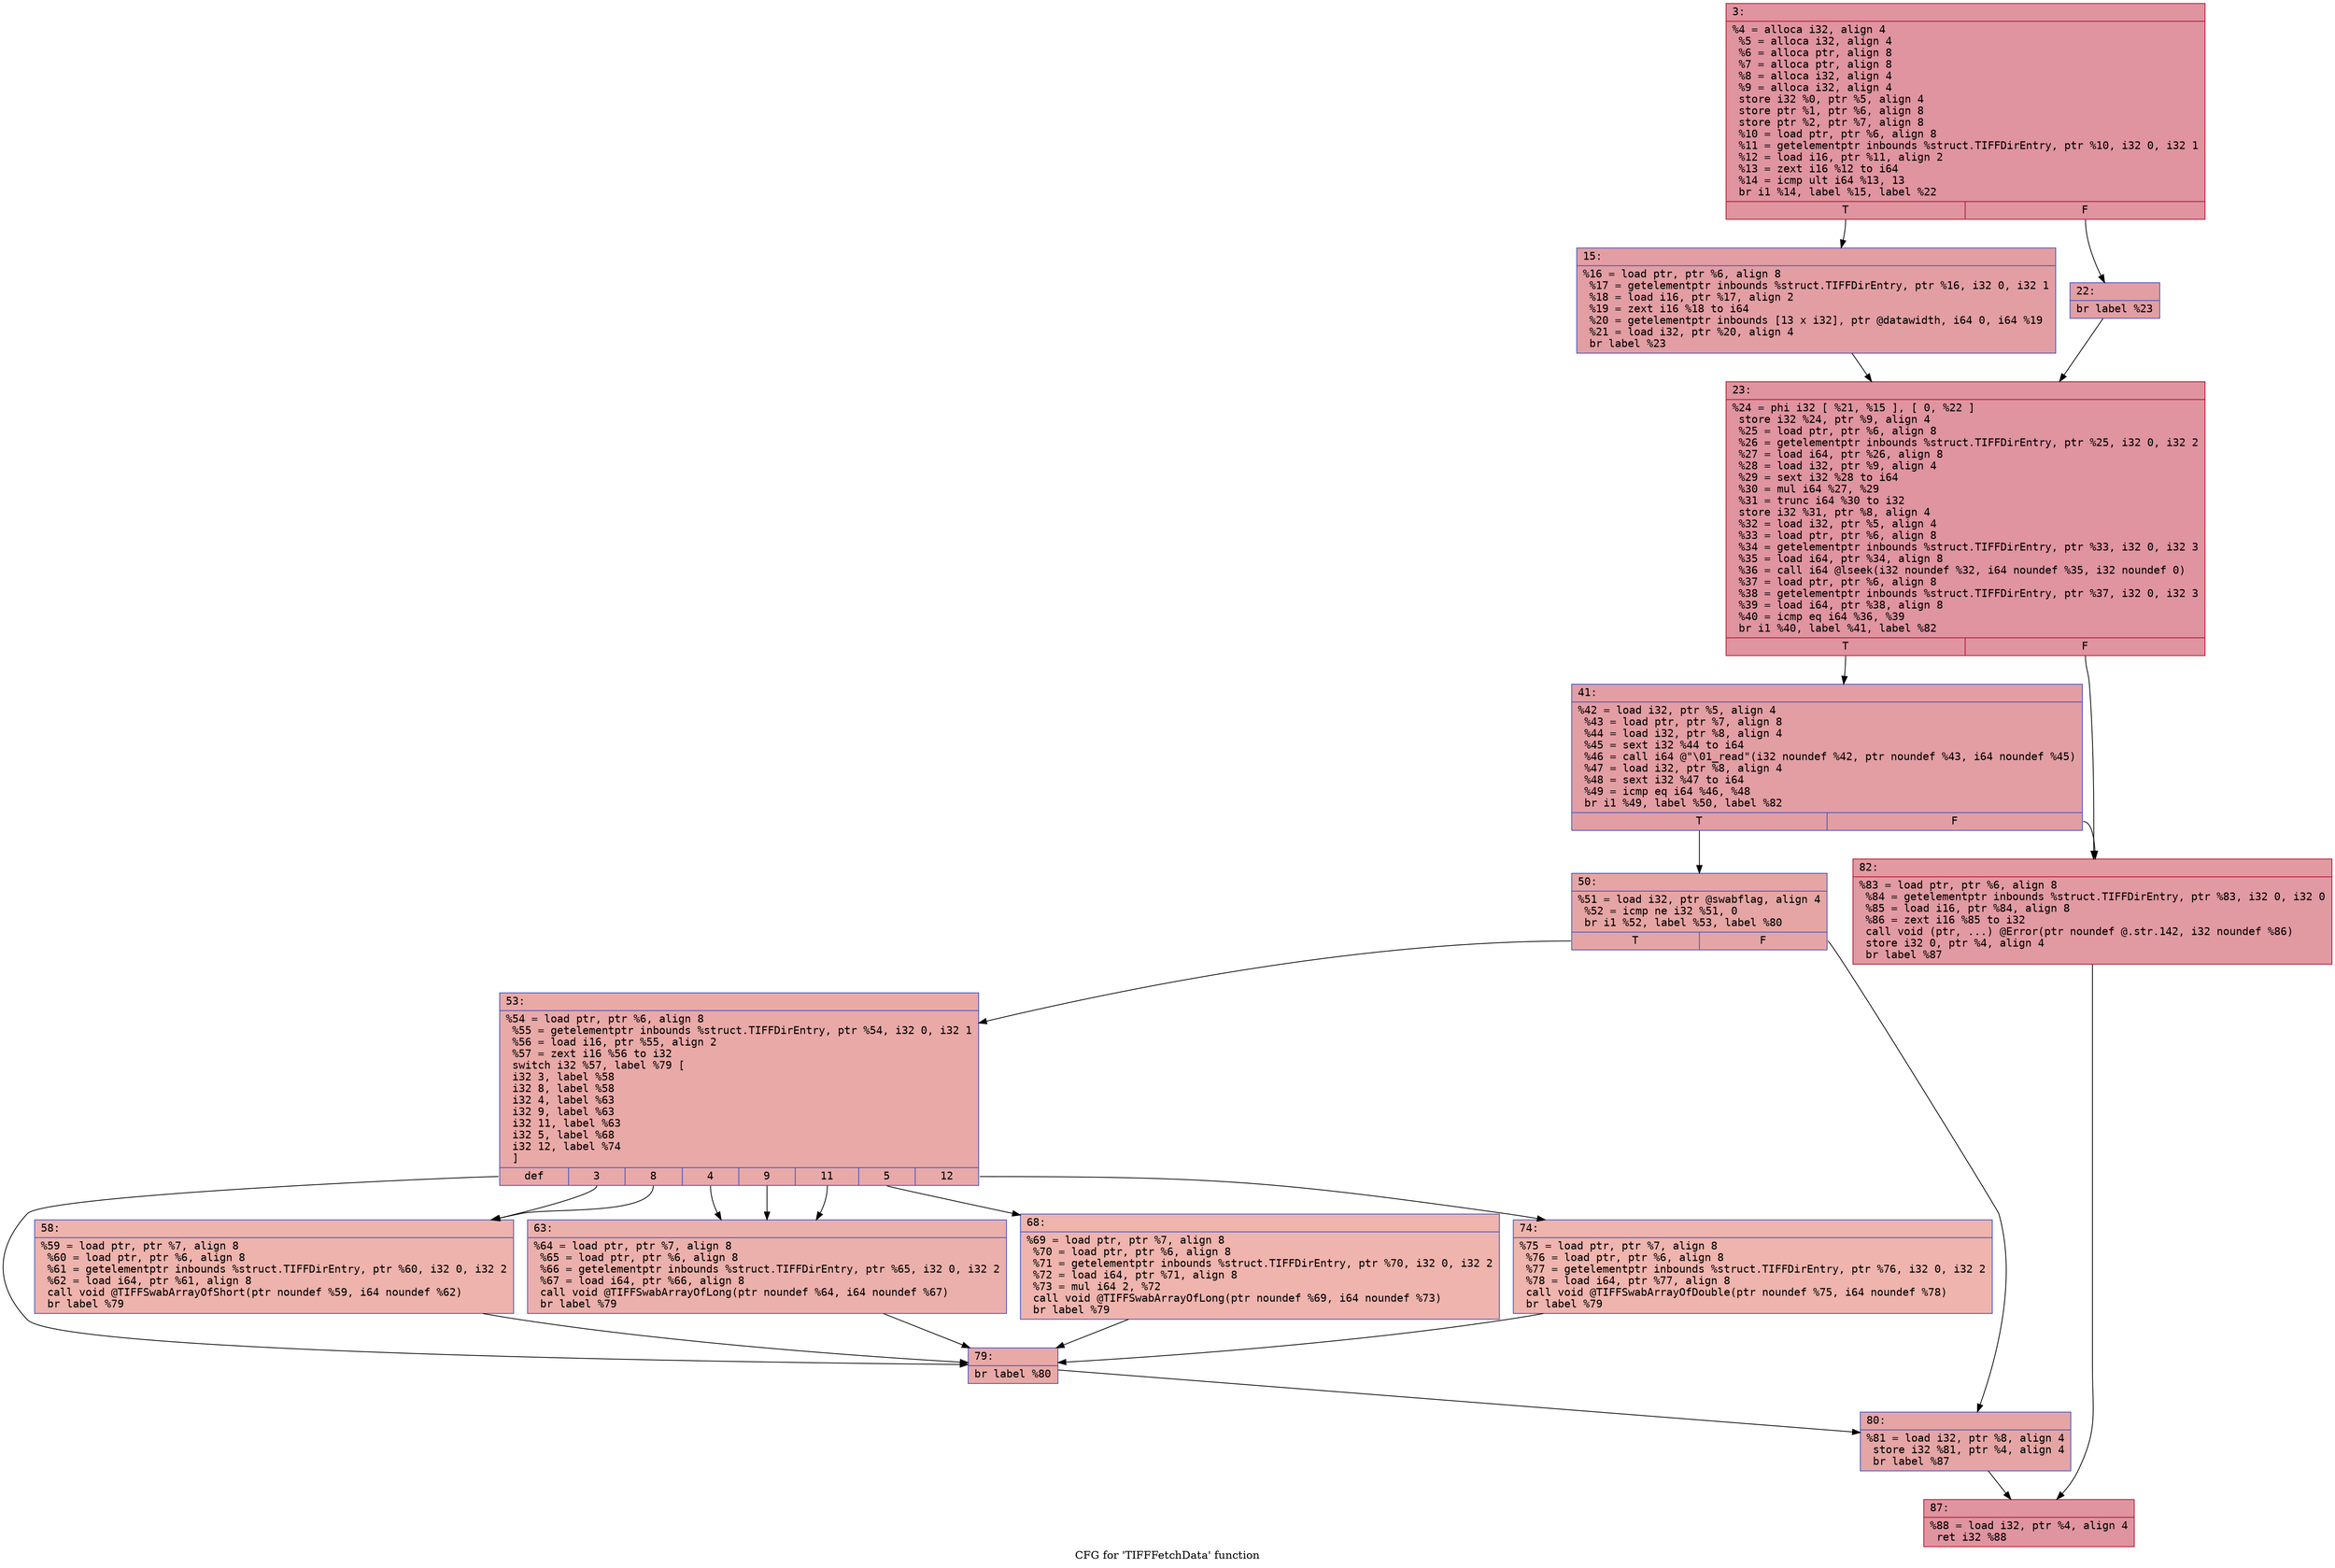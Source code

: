 digraph "CFG for 'TIFFFetchData' function" {
	label="CFG for 'TIFFFetchData' function";

	Node0x6000001be120 [shape=record,color="#b70d28ff", style=filled, fillcolor="#b70d2870" fontname="Courier",label="{3:\l|  %4 = alloca i32, align 4\l  %5 = alloca i32, align 4\l  %6 = alloca ptr, align 8\l  %7 = alloca ptr, align 8\l  %8 = alloca i32, align 4\l  %9 = alloca i32, align 4\l  store i32 %0, ptr %5, align 4\l  store ptr %1, ptr %6, align 8\l  store ptr %2, ptr %7, align 8\l  %10 = load ptr, ptr %6, align 8\l  %11 = getelementptr inbounds %struct.TIFFDirEntry, ptr %10, i32 0, i32 1\l  %12 = load i16, ptr %11, align 2\l  %13 = zext i16 %12 to i64\l  %14 = icmp ult i64 %13, 13\l  br i1 %14, label %15, label %22\l|{<s0>T|<s1>F}}"];
	Node0x6000001be120:s0 -> Node0x6000001be170[tooltip="3 -> 15\nProbability 50.00%" ];
	Node0x6000001be120:s1 -> Node0x6000001be1c0[tooltip="3 -> 22\nProbability 50.00%" ];
	Node0x6000001be170 [shape=record,color="#3d50c3ff", style=filled, fillcolor="#be242e70" fontname="Courier",label="{15:\l|  %16 = load ptr, ptr %6, align 8\l  %17 = getelementptr inbounds %struct.TIFFDirEntry, ptr %16, i32 0, i32 1\l  %18 = load i16, ptr %17, align 2\l  %19 = zext i16 %18 to i64\l  %20 = getelementptr inbounds [13 x i32], ptr @datawidth, i64 0, i64 %19\l  %21 = load i32, ptr %20, align 4\l  br label %23\l}"];
	Node0x6000001be170 -> Node0x6000001be210[tooltip="15 -> 23\nProbability 100.00%" ];
	Node0x6000001be1c0 [shape=record,color="#3d50c3ff", style=filled, fillcolor="#be242e70" fontname="Courier",label="{22:\l|  br label %23\l}"];
	Node0x6000001be1c0 -> Node0x6000001be210[tooltip="22 -> 23\nProbability 100.00%" ];
	Node0x6000001be210 [shape=record,color="#b70d28ff", style=filled, fillcolor="#b70d2870" fontname="Courier",label="{23:\l|  %24 = phi i32 [ %21, %15 ], [ 0, %22 ]\l  store i32 %24, ptr %9, align 4\l  %25 = load ptr, ptr %6, align 8\l  %26 = getelementptr inbounds %struct.TIFFDirEntry, ptr %25, i32 0, i32 2\l  %27 = load i64, ptr %26, align 8\l  %28 = load i32, ptr %9, align 4\l  %29 = sext i32 %28 to i64\l  %30 = mul i64 %27, %29\l  %31 = trunc i64 %30 to i32\l  store i32 %31, ptr %8, align 4\l  %32 = load i32, ptr %5, align 4\l  %33 = load ptr, ptr %6, align 8\l  %34 = getelementptr inbounds %struct.TIFFDirEntry, ptr %33, i32 0, i32 3\l  %35 = load i64, ptr %34, align 8\l  %36 = call i64 @lseek(i32 noundef %32, i64 noundef %35, i32 noundef 0)\l  %37 = load ptr, ptr %6, align 8\l  %38 = getelementptr inbounds %struct.TIFFDirEntry, ptr %37, i32 0, i32 3\l  %39 = load i64, ptr %38, align 8\l  %40 = icmp eq i64 %36, %39\l  br i1 %40, label %41, label %82\l|{<s0>T|<s1>F}}"];
	Node0x6000001be210:s0 -> Node0x6000001be260[tooltip="23 -> 41\nProbability 50.00%" ];
	Node0x6000001be210:s1 -> Node0x6000001be530[tooltip="23 -> 82\nProbability 50.00%" ];
	Node0x6000001be260 [shape=record,color="#3d50c3ff", style=filled, fillcolor="#be242e70" fontname="Courier",label="{41:\l|  %42 = load i32, ptr %5, align 4\l  %43 = load ptr, ptr %7, align 8\l  %44 = load i32, ptr %8, align 4\l  %45 = sext i32 %44 to i64\l  %46 = call i64 @\"\\01_read\"(i32 noundef %42, ptr noundef %43, i64 noundef %45)\l  %47 = load i32, ptr %8, align 4\l  %48 = sext i32 %47 to i64\l  %49 = icmp eq i64 %46, %48\l  br i1 %49, label %50, label %82\l|{<s0>T|<s1>F}}"];
	Node0x6000001be260:s0 -> Node0x6000001be2b0[tooltip="41 -> 50\nProbability 50.00%" ];
	Node0x6000001be260:s1 -> Node0x6000001be530[tooltip="41 -> 82\nProbability 50.00%" ];
	Node0x6000001be2b0 [shape=record,color="#3d50c3ff", style=filled, fillcolor="#c5333470" fontname="Courier",label="{50:\l|  %51 = load i32, ptr @swabflag, align 4\l  %52 = icmp ne i32 %51, 0\l  br i1 %52, label %53, label %80\l|{<s0>T|<s1>F}}"];
	Node0x6000001be2b0:s0 -> Node0x6000001be300[tooltip="50 -> 53\nProbability 62.50%" ];
	Node0x6000001be2b0:s1 -> Node0x6000001be4e0[tooltip="50 -> 80\nProbability 37.50%" ];
	Node0x6000001be300 [shape=record,color="#3d50c3ff", style=filled, fillcolor="#ca3b3770" fontname="Courier",label="{53:\l|  %54 = load ptr, ptr %6, align 8\l  %55 = getelementptr inbounds %struct.TIFFDirEntry, ptr %54, i32 0, i32 1\l  %56 = load i16, ptr %55, align 2\l  %57 = zext i16 %56 to i32\l  switch i32 %57, label %79 [\l    i32 3, label %58\l    i32 8, label %58\l    i32 4, label %63\l    i32 9, label %63\l    i32 11, label %63\l    i32 5, label %68\l    i32 12, label %74\l  ]\l|{<s0>def|<s1>3|<s2>8|<s3>4|<s4>9|<s5>11|<s6>5|<s7>12}}"];
	Node0x6000001be300:s0 -> Node0x6000001be490[tooltip="53 -> 79\nProbability 12.50%" ];
	Node0x6000001be300:s1 -> Node0x6000001be350[tooltip="53 -> 58\nProbability 25.00%" ];
	Node0x6000001be300:s2 -> Node0x6000001be350[tooltip="53 -> 58\nProbability 25.00%" ];
	Node0x6000001be300:s3 -> Node0x6000001be3a0[tooltip="53 -> 63\nProbability 37.50%" ];
	Node0x6000001be300:s4 -> Node0x6000001be3a0[tooltip="53 -> 63\nProbability 37.50%" ];
	Node0x6000001be300:s5 -> Node0x6000001be3a0[tooltip="53 -> 63\nProbability 37.50%" ];
	Node0x6000001be300:s6 -> Node0x6000001be3f0[tooltip="53 -> 68\nProbability 12.50%" ];
	Node0x6000001be300:s7 -> Node0x6000001be440[tooltip="53 -> 74\nProbability 12.50%" ];
	Node0x6000001be350 [shape=record,color="#3d50c3ff", style=filled, fillcolor="#d6524470" fontname="Courier",label="{58:\l|  %59 = load ptr, ptr %7, align 8\l  %60 = load ptr, ptr %6, align 8\l  %61 = getelementptr inbounds %struct.TIFFDirEntry, ptr %60, i32 0, i32 2\l  %62 = load i64, ptr %61, align 8\l  call void @TIFFSwabArrayOfShort(ptr noundef %59, i64 noundef %62)\l  br label %79\l}"];
	Node0x6000001be350 -> Node0x6000001be490[tooltip="58 -> 79\nProbability 100.00%" ];
	Node0x6000001be3a0 [shape=record,color="#3d50c3ff", style=filled, fillcolor="#d24b4070" fontname="Courier",label="{63:\l|  %64 = load ptr, ptr %7, align 8\l  %65 = load ptr, ptr %6, align 8\l  %66 = getelementptr inbounds %struct.TIFFDirEntry, ptr %65, i32 0, i32 2\l  %67 = load i64, ptr %66, align 8\l  call void @TIFFSwabArrayOfLong(ptr noundef %64, i64 noundef %67)\l  br label %79\l}"];
	Node0x6000001be3a0 -> Node0x6000001be490[tooltip="63 -> 79\nProbability 100.00%" ];
	Node0x6000001be3f0 [shape=record,color="#3d50c3ff", style=filled, fillcolor="#d8564670" fontname="Courier",label="{68:\l|  %69 = load ptr, ptr %7, align 8\l  %70 = load ptr, ptr %6, align 8\l  %71 = getelementptr inbounds %struct.TIFFDirEntry, ptr %70, i32 0, i32 2\l  %72 = load i64, ptr %71, align 8\l  %73 = mul i64 2, %72\l  call void @TIFFSwabArrayOfLong(ptr noundef %69, i64 noundef %73)\l  br label %79\l}"];
	Node0x6000001be3f0 -> Node0x6000001be490[tooltip="68 -> 79\nProbability 100.00%" ];
	Node0x6000001be440 [shape=record,color="#3d50c3ff", style=filled, fillcolor="#d8564670" fontname="Courier",label="{74:\l|  %75 = load ptr, ptr %7, align 8\l  %76 = load ptr, ptr %6, align 8\l  %77 = getelementptr inbounds %struct.TIFFDirEntry, ptr %76, i32 0, i32 2\l  %78 = load i64, ptr %77, align 8\l  call void @TIFFSwabArrayOfDouble(ptr noundef %75, i64 noundef %78)\l  br label %79\l}"];
	Node0x6000001be440 -> Node0x6000001be490[tooltip="74 -> 79\nProbability 100.00%" ];
	Node0x6000001be490 [shape=record,color="#3d50c3ff", style=filled, fillcolor="#ca3b3770" fontname="Courier",label="{79:\l|  br label %80\l}"];
	Node0x6000001be490 -> Node0x6000001be4e0[tooltip="79 -> 80\nProbability 100.00%" ];
	Node0x6000001be4e0 [shape=record,color="#3d50c3ff", style=filled, fillcolor="#c5333470" fontname="Courier",label="{80:\l|  %81 = load i32, ptr %8, align 4\l  store i32 %81, ptr %4, align 4\l  br label %87\l}"];
	Node0x6000001be4e0 -> Node0x6000001be580[tooltip="80 -> 87\nProbability 100.00%" ];
	Node0x6000001be530 [shape=record,color="#b70d28ff", style=filled, fillcolor="#bb1b2c70" fontname="Courier",label="{82:\l|  %83 = load ptr, ptr %6, align 8\l  %84 = getelementptr inbounds %struct.TIFFDirEntry, ptr %83, i32 0, i32 0\l  %85 = load i16, ptr %84, align 8\l  %86 = zext i16 %85 to i32\l  call void (ptr, ...) @Error(ptr noundef @.str.142, i32 noundef %86)\l  store i32 0, ptr %4, align 4\l  br label %87\l}"];
	Node0x6000001be530 -> Node0x6000001be580[tooltip="82 -> 87\nProbability 100.00%" ];
	Node0x6000001be580 [shape=record,color="#b70d28ff", style=filled, fillcolor="#b70d2870" fontname="Courier",label="{87:\l|  %88 = load i32, ptr %4, align 4\l  ret i32 %88\l}"];
}
